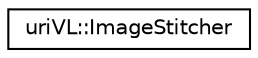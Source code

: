 digraph "Graphical Class Hierarchy"
{
  edge [fontname="Helvetica",fontsize="10",labelfontname="Helvetica",labelfontsize="10"];
  node [fontname="Helvetica",fontsize="10",shape=record];
  rankdir="LR";
  Node1 [label="uriVL::ImageStitcher",height=0.2,width=0.4,color="black", fillcolor="white", style="filled",URL="$classuriVL_1_1ImageStitcher.html",tooltip="An ImageStitcher positions correctly relative to one another a set of RasterImage objects (translatio..."];
}

